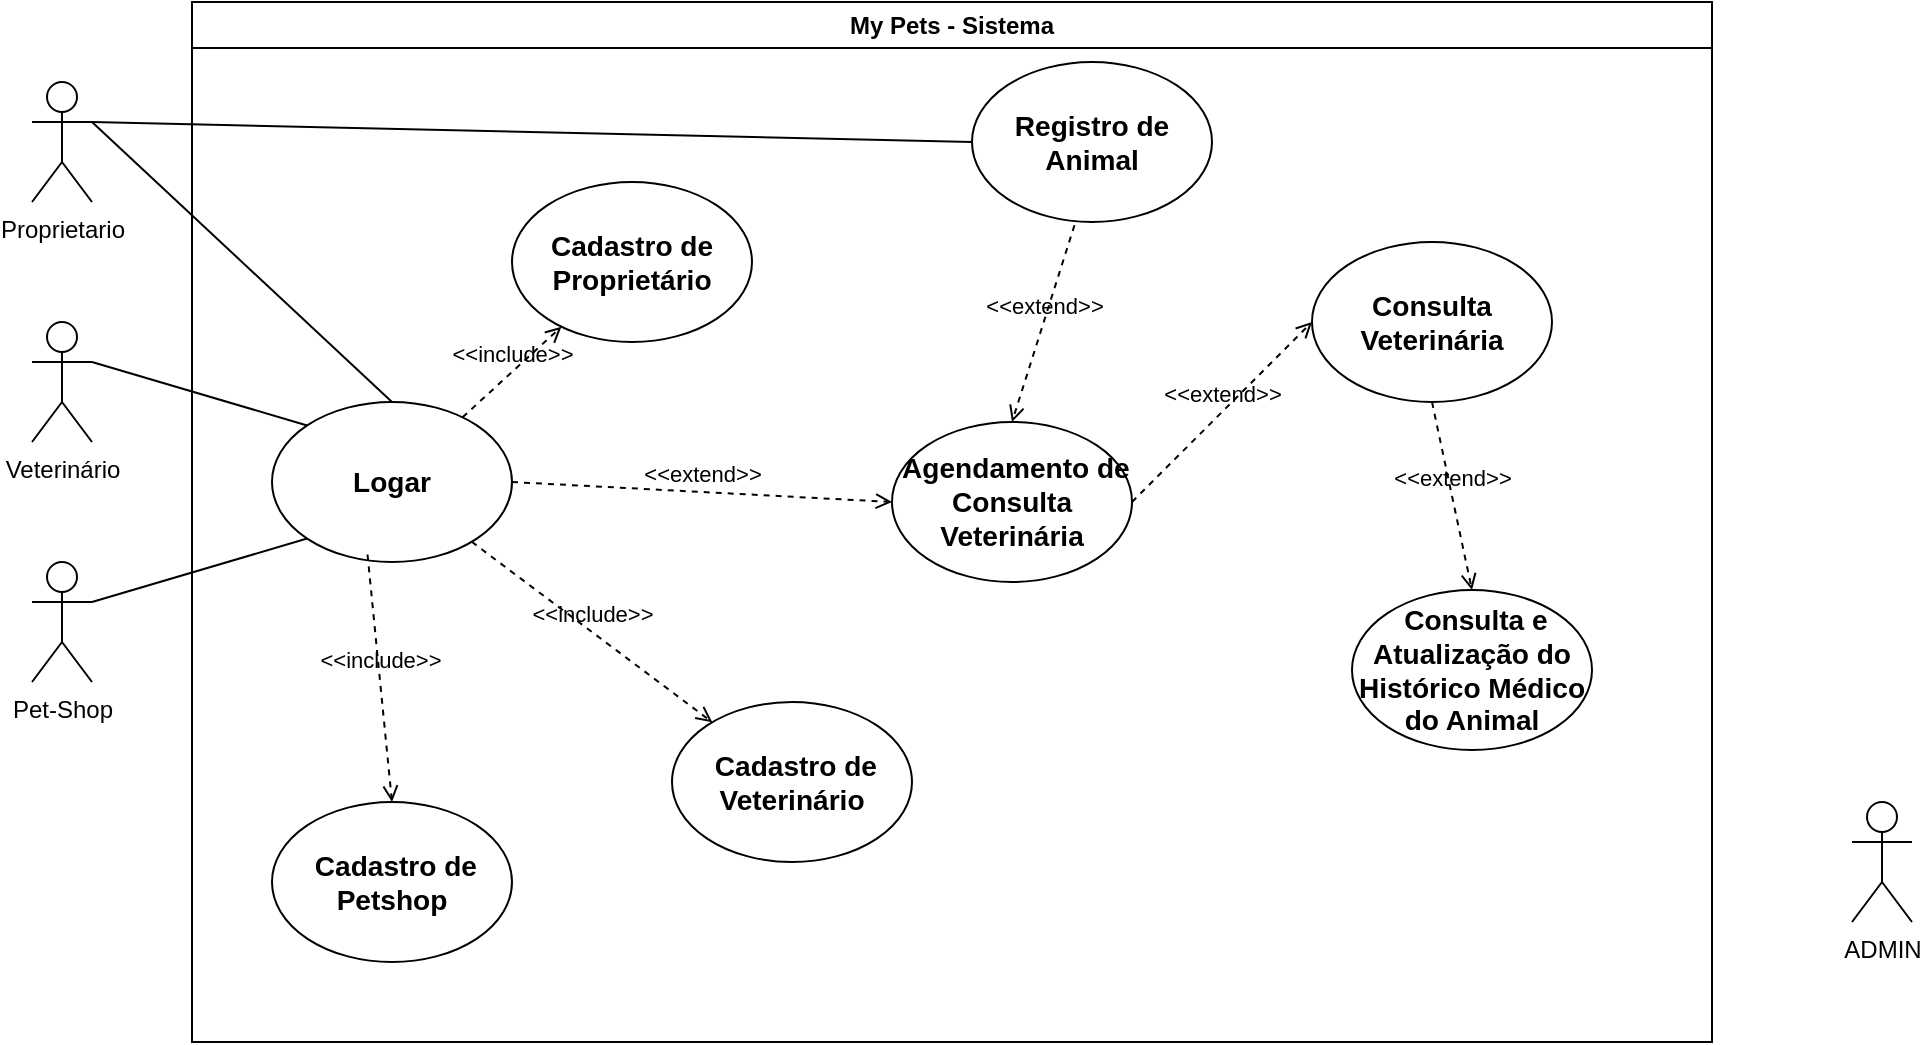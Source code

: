 <mxfile version="24.7.10">
  <diagram name="Página-1" id="SuCYYnUPxGJdnPJ4EsLQ">
    <mxGraphModel dx="1441" dy="770" grid="1" gridSize="10" guides="1" tooltips="1" connect="1" arrows="1" fold="1" page="1" pageScale="1" pageWidth="1169" pageHeight="827" math="0" shadow="0">
      <root>
        <mxCell id="0" />
        <mxCell id="1" parent="0" />
        <mxCell id="Clqos_Tl6hFGt3WGWj2Z-1" value="Proprietario" style="shape=umlActor;verticalLabelPosition=bottom;verticalAlign=top;html=1;outlineConnect=0;" parent="1" vertex="1">
          <mxGeometry x="40" y="80" width="30" height="60" as="geometry" />
        </mxCell>
        <mxCell id="Clqos_Tl6hFGt3WGWj2Z-2" value="Veterinário" style="shape=umlActor;verticalLabelPosition=bottom;verticalAlign=top;html=1;outlineConnect=0;" parent="1" vertex="1">
          <mxGeometry x="40" y="200" width="30" height="60" as="geometry" />
        </mxCell>
        <mxCell id="Clqos_Tl6hFGt3WGWj2Z-3" value="Pet-Shop" style="shape=umlActor;verticalLabelPosition=bottom;verticalAlign=top;html=1;outlineConnect=0;" parent="1" vertex="1">
          <mxGeometry x="40" y="320" width="30" height="60" as="geometry" />
        </mxCell>
        <mxCell id="Clqos_Tl6hFGt3WGWj2Z-4" value="ADMIN" style="shape=umlActor;verticalLabelPosition=bottom;verticalAlign=top;html=1;outlineConnect=0;" parent="1" vertex="1">
          <mxGeometry x="950" y="440" width="30" height="60" as="geometry" />
        </mxCell>
        <mxCell id="Clqos_Tl6hFGt3WGWj2Z-15" value="My Pets - Sistema" style="swimlane;whiteSpace=wrap;html=1;" parent="1" vertex="1">
          <mxGeometry x="120" y="40" width="760" height="520" as="geometry" />
        </mxCell>
        <mxCell id="Clqos_Tl6hFGt3WGWj2Z-16" value="&lt;h3 class=&quot;western&quot;&gt;&lt;strong&gt;Cadastro de Proprietário&lt;/strong&gt;&lt;/h3&gt;" style="ellipse;whiteSpace=wrap;html=1;" parent="Clqos_Tl6hFGt3WGWj2Z-15" vertex="1">
          <mxGeometry x="160" y="90" width="120" height="80" as="geometry" />
        </mxCell>
        <mxCell id="Clqos_Tl6hFGt3WGWj2Z-17" value="&lt;h3 class=&quot;western&quot;&gt;&lt;strong&gt;Logar&lt;/strong&gt;&lt;/h3&gt;" style="ellipse;whiteSpace=wrap;html=1;" parent="Clqos_Tl6hFGt3WGWj2Z-15" vertex="1">
          <mxGeometry x="40" y="200" width="120" height="80" as="geometry" />
        </mxCell>
        <mxCell id="Clqos_Tl6hFGt3WGWj2Z-19" value="&lt;h3 class=&quot;western&quot;&gt;&lt;strong&gt;Registro de Animal&lt;/strong&gt;&lt;/h3&gt;" style="ellipse;whiteSpace=wrap;html=1;" parent="Clqos_Tl6hFGt3WGWj2Z-15" vertex="1">
          <mxGeometry x="390" y="30" width="120" height="80" as="geometry" />
        </mxCell>
        <mxCell id="Clqos_Tl6hFGt3WGWj2Z-18" value="&lt;h3 class=&quot;western&quot;&gt;&amp;nbsp;Cadastro de Veterinário&lt;/h3&gt;" style="ellipse;whiteSpace=wrap;html=1;" parent="Clqos_Tl6hFGt3WGWj2Z-15" vertex="1">
          <mxGeometry x="240" y="350" width="120" height="80" as="geometry" />
        </mxCell>
        <mxCell id="Clqos_Tl6hFGt3WGWj2Z-20" value="&lt;h3 class=&quot;western&quot;&gt;&amp;nbsp;Cadastro de Petshop&lt;/h3&gt;" style="ellipse;whiteSpace=wrap;html=1;" parent="Clqos_Tl6hFGt3WGWj2Z-15" vertex="1">
          <mxGeometry x="40" y="400" width="120" height="80" as="geometry" />
        </mxCell>
        <mxCell id="Clqos_Tl6hFGt3WGWj2Z-22" value="&lt;h3 class=&quot;western&quot;&gt;&amp;nbsp;Agendamento de Consulta Veterinária&lt;/h3&gt;" style="ellipse;whiteSpace=wrap;html=1;" parent="Clqos_Tl6hFGt3WGWj2Z-15" vertex="1">
          <mxGeometry x="350" y="210" width="120" height="80" as="geometry" />
        </mxCell>
        <mxCell id="Clqos_Tl6hFGt3WGWj2Z-23" value="&lt;h3 class=&quot;western&quot;&gt;&amp;nbsp;Consulta e Atualização do Histórico Médico do Animal&lt;/h3&gt;" style="ellipse;whiteSpace=wrap;html=1;" parent="Clqos_Tl6hFGt3WGWj2Z-15" vertex="1">
          <mxGeometry x="580" y="294" width="120" height="80" as="geometry" />
        </mxCell>
        <mxCell id="Clqos_Tl6hFGt3WGWj2Z-27" value="&amp;lt;&amp;lt;include&amp;gt;&amp;gt;" style="html=1;verticalAlign=bottom;labelBackgroundColor=none;endArrow=open;endFill=0;dashed=1;rounded=0;" parent="Clqos_Tl6hFGt3WGWj2Z-15" source="Clqos_Tl6hFGt3WGWj2Z-17" target="Clqos_Tl6hFGt3WGWj2Z-16" edge="1">
          <mxGeometry width="160" relative="1" as="geometry">
            <mxPoint x="140" y="170" as="sourcePoint" />
            <mxPoint x="410" y="359.38" as="targetPoint" />
          </mxGeometry>
        </mxCell>
        <mxCell id="Clqos_Tl6hFGt3WGWj2Z-29" value="&amp;lt;&amp;lt;include&amp;gt;&amp;gt;" style="html=1;verticalAlign=bottom;labelBackgroundColor=none;endArrow=open;endFill=0;dashed=1;rounded=0;exitX=0.398;exitY=0.953;exitDx=0;exitDy=0;exitPerimeter=0;entryX=0.5;entryY=0;entryDx=0;entryDy=0;" parent="Clqos_Tl6hFGt3WGWj2Z-15" source="Clqos_Tl6hFGt3WGWj2Z-17" target="Clqos_Tl6hFGt3WGWj2Z-20" edge="1">
          <mxGeometry width="160" relative="1" as="geometry">
            <mxPoint x="270" y="379.38" as="sourcePoint" />
            <mxPoint x="430" y="379.38" as="targetPoint" />
          </mxGeometry>
        </mxCell>
        <mxCell id="Clqos_Tl6hFGt3WGWj2Z-28" value="&amp;lt;&amp;lt;include&amp;gt;&amp;gt;" style="html=1;verticalAlign=bottom;labelBackgroundColor=none;endArrow=open;endFill=0;dashed=1;rounded=0;" parent="Clqos_Tl6hFGt3WGWj2Z-15" source="Clqos_Tl6hFGt3WGWj2Z-17" target="Clqos_Tl6hFGt3WGWj2Z-18" edge="1">
          <mxGeometry width="160" relative="1" as="geometry">
            <mxPoint x="260" y="369.38" as="sourcePoint" />
            <mxPoint x="420" y="369.38" as="targetPoint" />
          </mxGeometry>
        </mxCell>
        <mxCell id="Clqos_Tl6hFGt3WGWj2Z-33" value="&amp;lt;&amp;lt;extend&amp;gt;&amp;gt;" style="html=1;verticalAlign=bottom;labelBackgroundColor=none;endArrow=open;endFill=0;dashed=1;rounded=0;entryX=0.5;entryY=0;entryDx=0;entryDy=0;exitX=0.5;exitY=1;exitDx=0;exitDy=0;" parent="Clqos_Tl6hFGt3WGWj2Z-15" source="HcaiznJlGV5WDNEf7o0Q-1" target="Clqos_Tl6hFGt3WGWj2Z-23" edge="1">
          <mxGeometry width="160" relative="1" as="geometry">
            <mxPoint x="340" y="240" as="sourcePoint" />
            <mxPoint x="500" y="240" as="targetPoint" />
          </mxGeometry>
        </mxCell>
        <mxCell id="Clqos_Tl6hFGt3WGWj2Z-35" value="&amp;lt;&amp;lt;extend&amp;gt;&amp;gt;" style="html=1;verticalAlign=bottom;labelBackgroundColor=none;endArrow=open;endFill=0;dashed=1;rounded=0;entryX=0;entryY=0.5;entryDx=0;entryDy=0;exitX=1;exitY=0.5;exitDx=0;exitDy=0;" parent="Clqos_Tl6hFGt3WGWj2Z-15" source="Clqos_Tl6hFGt3WGWj2Z-17" target="Clqos_Tl6hFGt3WGWj2Z-22" edge="1">
          <mxGeometry width="160" relative="1" as="geometry">
            <mxPoint x="440" y="250" as="sourcePoint" />
            <mxPoint x="430" y="330" as="targetPoint" />
          </mxGeometry>
        </mxCell>
        <mxCell id="HcaiznJlGV5WDNEf7o0Q-1" value="&lt;font style=&quot;font-size: 14px;&quot;&gt;&lt;b&gt;Consulta Veterinária&lt;/b&gt;&lt;/font&gt;" style="ellipse;whiteSpace=wrap;html=1;" vertex="1" parent="Clqos_Tl6hFGt3WGWj2Z-15">
          <mxGeometry x="560" y="120" width="120" height="80" as="geometry" />
        </mxCell>
        <mxCell id="HcaiznJlGV5WDNEf7o0Q-2" value="&amp;lt;&amp;lt;extend&amp;gt;&amp;gt;" style="html=1;verticalAlign=bottom;labelBackgroundColor=none;endArrow=open;endFill=0;dashed=1;rounded=0;entryX=0;entryY=0.5;entryDx=0;entryDy=0;exitX=1;exitY=0.5;exitDx=0;exitDy=0;" edge="1" parent="Clqos_Tl6hFGt3WGWj2Z-15" source="Clqos_Tl6hFGt3WGWj2Z-22" target="HcaiznJlGV5WDNEf7o0Q-1">
          <mxGeometry width="160" relative="1" as="geometry">
            <mxPoint x="640" y="260" as="sourcePoint" />
            <mxPoint x="620" y="370" as="targetPoint" />
          </mxGeometry>
        </mxCell>
        <mxCell id="HcaiznJlGV5WDNEf7o0Q-3" value="&amp;lt;&amp;lt;extend&amp;gt;&amp;gt;" style="html=1;verticalAlign=bottom;labelBackgroundColor=none;endArrow=open;endFill=0;dashed=1;rounded=0;entryX=0.5;entryY=0;entryDx=0;entryDy=0;exitX=0.427;exitY=1.02;exitDx=0;exitDy=0;exitPerimeter=0;" edge="1" parent="Clqos_Tl6hFGt3WGWj2Z-15" source="Clqos_Tl6hFGt3WGWj2Z-19" target="Clqos_Tl6hFGt3WGWj2Z-22">
          <mxGeometry width="160" relative="1" as="geometry">
            <mxPoint x="500" y="210" as="sourcePoint" />
            <mxPoint x="570" y="170" as="targetPoint" />
          </mxGeometry>
        </mxCell>
        <mxCell id="Clqos_Tl6hFGt3WGWj2Z-25" value="" style="endArrow=none;html=1;rounded=0;exitX=1;exitY=0.333;exitDx=0;exitDy=0;exitPerimeter=0;entryX=0;entryY=0;entryDx=0;entryDy=0;" parent="1" source="Clqos_Tl6hFGt3WGWj2Z-2" target="Clqos_Tl6hFGt3WGWj2Z-17" edge="1">
          <mxGeometry width="50" height="50" relative="1" as="geometry">
            <mxPoint x="180" y="140" as="sourcePoint" />
            <mxPoint x="230" y="90" as="targetPoint" />
          </mxGeometry>
        </mxCell>
        <mxCell id="Clqos_Tl6hFGt3WGWj2Z-26" value="" style="endArrow=none;html=1;rounded=0;entryX=1;entryY=0.333;entryDx=0;entryDy=0;entryPerimeter=0;exitX=0;exitY=1;exitDx=0;exitDy=0;" parent="1" source="Clqos_Tl6hFGt3WGWj2Z-17" target="Clqos_Tl6hFGt3WGWj2Z-3" edge="1">
          <mxGeometry width="50" height="50" relative="1" as="geometry">
            <mxPoint x="180" y="350" as="sourcePoint" />
            <mxPoint x="240" y="100" as="targetPoint" />
          </mxGeometry>
        </mxCell>
        <mxCell id="Clqos_Tl6hFGt3WGWj2Z-24" value="" style="endArrow=none;html=1;rounded=0;exitX=1;exitY=0.333;exitDx=0;exitDy=0;exitPerimeter=0;entryX=0.5;entryY=0;entryDx=0;entryDy=0;" parent="1" source="Clqos_Tl6hFGt3WGWj2Z-1" target="Clqos_Tl6hFGt3WGWj2Z-17" edge="1">
          <mxGeometry width="50" height="50" relative="1" as="geometry">
            <mxPoint x="170" y="130" as="sourcePoint" />
            <mxPoint x="220" y="80" as="targetPoint" />
          </mxGeometry>
        </mxCell>
        <mxCell id="Clqos_Tl6hFGt3WGWj2Z-31" value="" style="endArrow=none;html=1;rounded=0;exitX=1;exitY=0.333;exitDx=0;exitDy=0;entryX=0;entryY=0.5;entryDx=0;entryDy=0;exitPerimeter=0;" parent="1" source="Clqos_Tl6hFGt3WGWj2Z-1" target="Clqos_Tl6hFGt3WGWj2Z-19" edge="1">
          <mxGeometry width="50" height="50" relative="1" as="geometry">
            <mxPoint x="320" y="210" as="sourcePoint" />
            <mxPoint x="550" y="190" as="targetPoint" />
          </mxGeometry>
        </mxCell>
      </root>
    </mxGraphModel>
  </diagram>
</mxfile>
